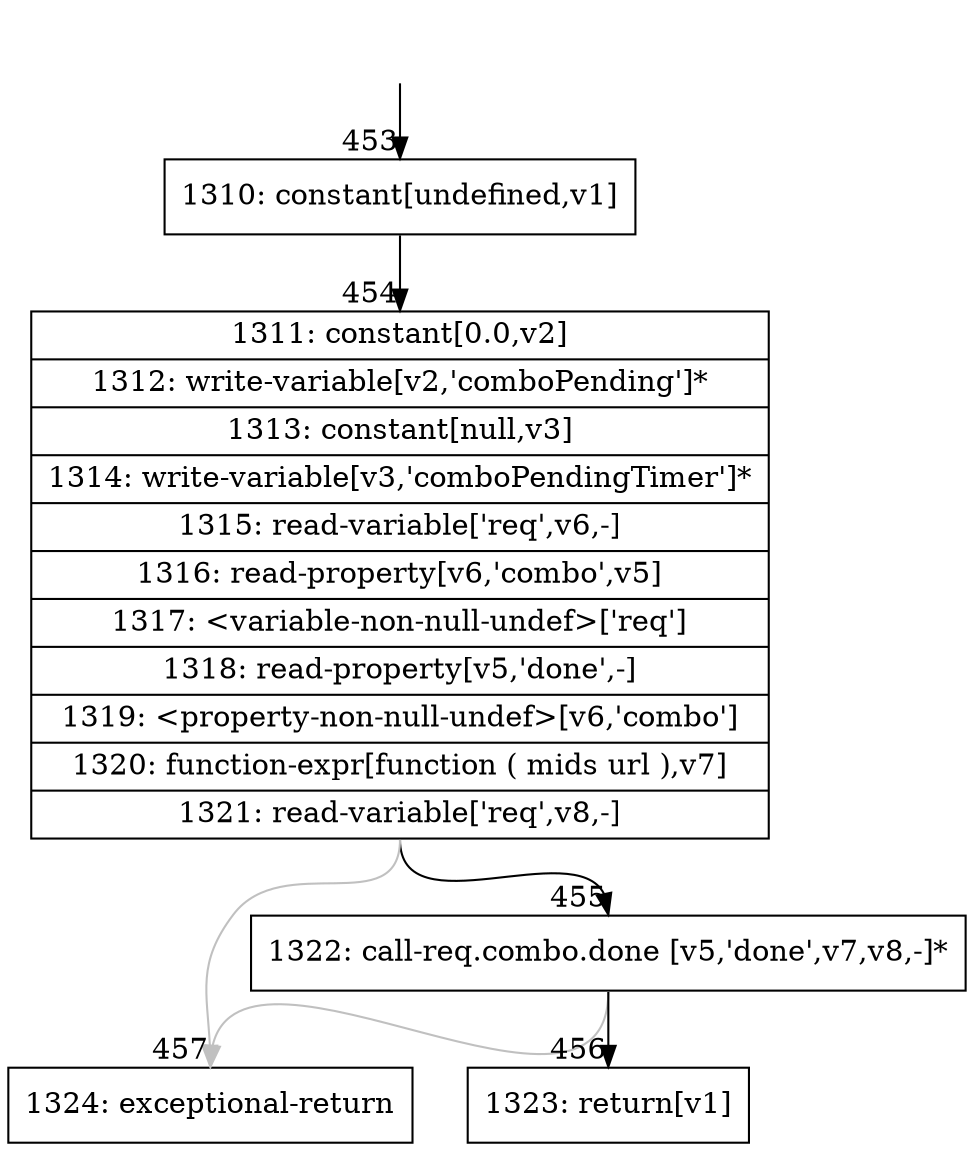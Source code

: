 digraph {
rankdir="TD"
BB_entry39[shape=none,label=""];
BB_entry39 -> BB453 [tailport=s, headport=n, headlabel="    453"]
BB453 [shape=record label="{1310: constant[undefined,v1]}" ] 
BB453 -> BB454 [tailport=s, headport=n, headlabel="      454"]
BB454 [shape=record label="{1311: constant[0.0,v2]|1312: write-variable[v2,'comboPending']*|1313: constant[null,v3]|1314: write-variable[v3,'comboPendingTimer']*|1315: read-variable['req',v6,-]|1316: read-property[v6,'combo',v5]|1317: \<variable-non-null-undef\>['req']|1318: read-property[v5,'done',-]|1319: \<property-non-null-undef\>[v6,'combo']|1320: function-expr[function ( mids url ),v7]|1321: read-variable['req',v8,-]}" ] 
BB454 -> BB455 [tailport=s, headport=n, headlabel="      455"]
BB454 -> BB457 [tailport=s, headport=n, color=gray, headlabel="      457"]
BB455 [shape=record label="{1322: call-req.combo.done [v5,'done',v7,v8,-]*}" ] 
BB455 -> BB456 [tailport=s, headport=n, headlabel="      456"]
BB455 -> BB457 [tailport=s, headport=n, color=gray]
BB456 [shape=record label="{1323: return[v1]}" ] 
BB457 [shape=record label="{1324: exceptional-return}" ] 
//#$~ 786
}
